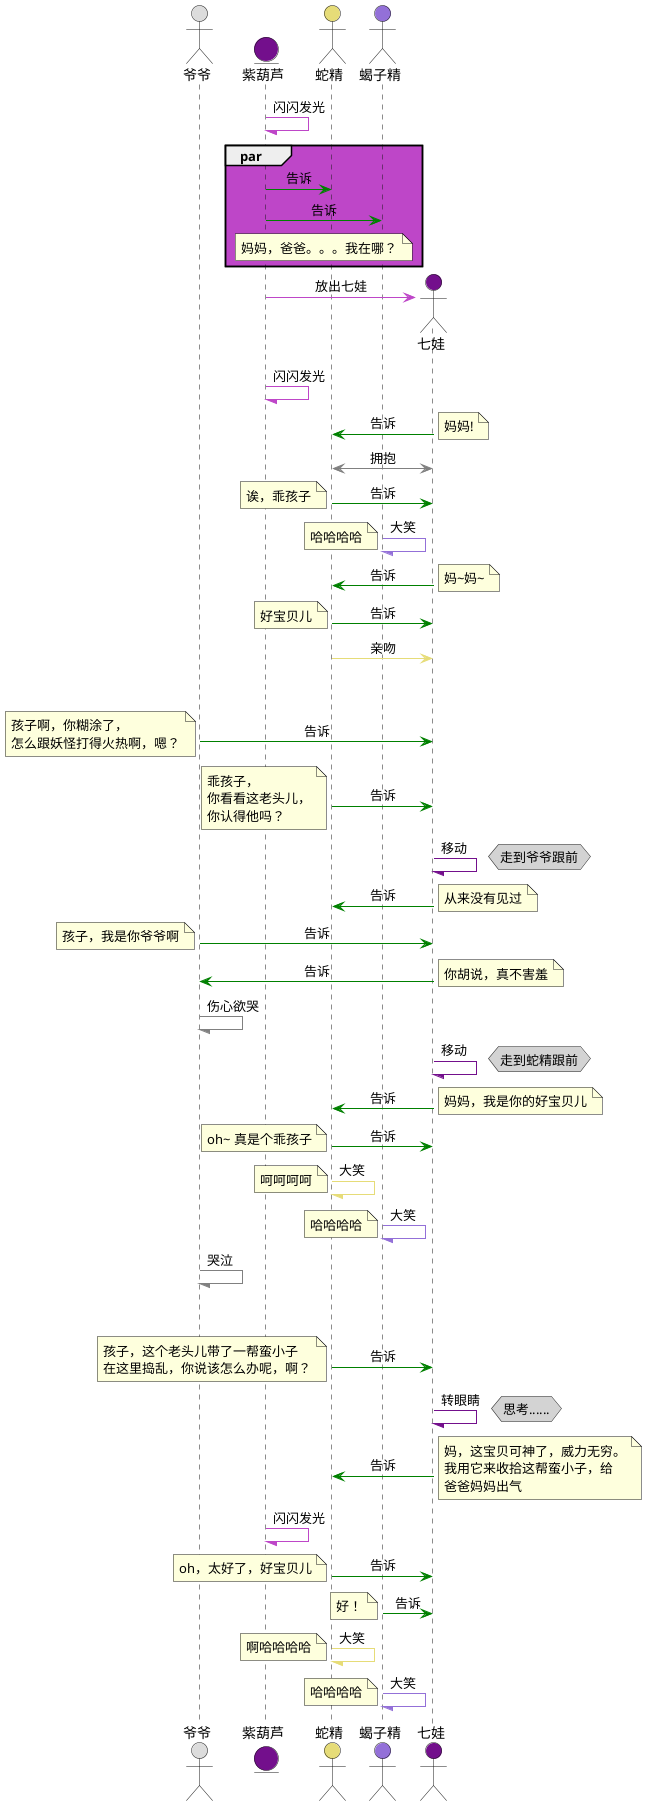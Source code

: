 @startuml timeline
scale 1
skinparam sequenceMessageAlign center
actor 爷爷 as human1 #Gainsboro
entity 紫葫芦 as en1 #730f8c
actor 蛇精 as bogy1 #e6dc78
actor 蝎子精 as bogy2 #MediumPurple
en1 -[#be46c8]/ en1: 闪闪发光

par #be46c8
    en1 -[#Green]> bogy1: 告诉
    en1 -[#Green]> bogy2: 告诉
    note over en1, bogy2
        妈妈，爸爸。。。我在哪？
    end note
end

create actor 七娃 as human2 #730f8c
en1 -[#be46c8]> human2: 放出七娃
en1 -[#be46c8]/ en1: 闪闪发光

human2 -[#Green]> bogy1: 告诉
note right: 妈妈!

bogy1 <-[#Gray]> human2: 拥抱
bogy1 -[#Green]> human2: 告诉
note left: 诶，乖孩子

bogy2 -[#MediumPurple]/ bogy2: 大笑
note left: 哈哈哈哈

human2 -[#Green]> bogy1: 告诉
note right: 妈~妈~

bogy1 -[#Green]> human2: 告诉
note left: 好宝贝儿
bogy1 -[#e6dc78]> human2: 亲吻

||40||

human1 -[#Green]> human2: 告诉
note left
    孩子啊，你糊涂了，
    怎么跟妖怪打得火热啊，嗯？
end note

bogy1 -[#Green]> human2: 告诉
note left
    乖孩子，
    你看看这老头儿，
    你认得他吗？
end note

human2 -[#730f8c]/ human2: 移动
hnote right #LightGray: 走到爷爷跟前

human2 -[#Green]> bogy1: 告诉
note right: 从来没有见过

human1 -[#Green]> human2: 告诉
note left
    孩子，我是你爷爷啊
end note

human2 -[#Green]> human1: 告诉
note right:你胡说，真不害羞

human1 -[#Gray]/ human1: 伤心欲哭

human2 -[#730f8c]/ human2: 移动
hnote right #LightGray: 走到蛇精跟前

human2 -[#Green]> bogy1: 告诉
note right: 妈妈，我是你的好宝贝儿

bogy1 -[#Green]> human2: 告诉
note left: oh~ 真是个乖孩子

bogy1 -[#e6dc78]/ bogy1: 大笑
note left: 呵呵呵呵

bogy2 -[#MediumPurple]/ bogy2: 大笑
note left: 哈哈哈哈

human1 -[#Gray]/ human1: 哭泣

||40||

bogy1 -[#Green]> human2: 告诉
note left
    孩子，这个老头儿带了一帮蛮小子
    在这里捣乱，你说该怎么办呢，啊？
end note

human2 -[#730f8c]/ human2: 转眼睛
hnote right #LightGray:思考......

human2 -[#Green]> bogy1: 告诉
note right
    妈，这宝贝可神了，威力无穷。
    我用它来收拾这帮蛮小子，给
    爸爸妈妈出气
end note

en1 -[#be46c8]/ en1: 闪闪发光

bogy1 -[#Green]> human2: 告诉
note left: oh，太好了，好宝贝儿

bogy2 -[#Green]> human2: 告诉
note left: 好！

bogy1 -[#e6dc78]/ bogy1: 大笑
note left: 啊哈哈哈哈

bogy2 -[#MediumPurple]/ bogy2: 大笑
note left: 哈哈哈哈

@enduml
